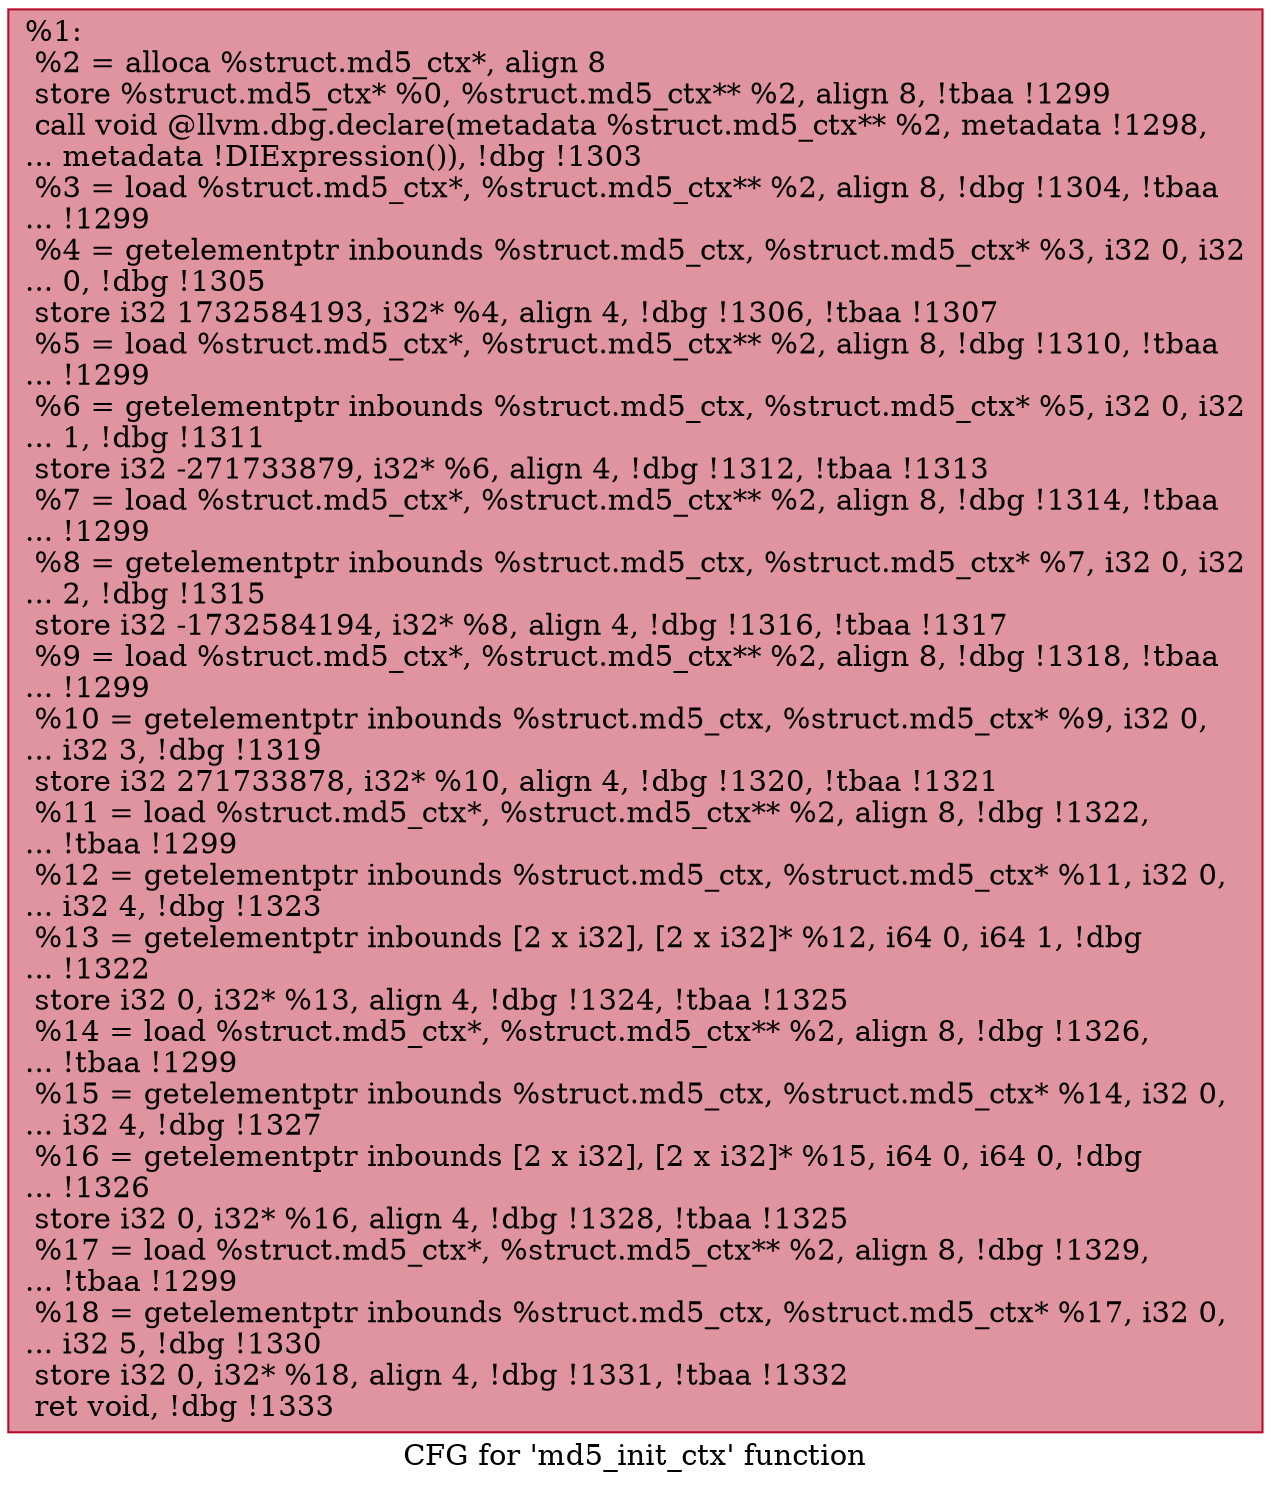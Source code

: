 digraph "CFG for 'md5_init_ctx' function" {
	label="CFG for 'md5_init_ctx' function";

	Node0x2041c20 [shape=record,color="#b70d28ff", style=filled, fillcolor="#b70d2870",label="{%1:\l  %2 = alloca %struct.md5_ctx*, align 8\l  store %struct.md5_ctx* %0, %struct.md5_ctx** %2, align 8, !tbaa !1299\l  call void @llvm.dbg.declare(metadata %struct.md5_ctx** %2, metadata !1298,\l... metadata !DIExpression()), !dbg !1303\l  %3 = load %struct.md5_ctx*, %struct.md5_ctx** %2, align 8, !dbg !1304, !tbaa\l... !1299\l  %4 = getelementptr inbounds %struct.md5_ctx, %struct.md5_ctx* %3, i32 0, i32\l... 0, !dbg !1305\l  store i32 1732584193, i32* %4, align 4, !dbg !1306, !tbaa !1307\l  %5 = load %struct.md5_ctx*, %struct.md5_ctx** %2, align 8, !dbg !1310, !tbaa\l... !1299\l  %6 = getelementptr inbounds %struct.md5_ctx, %struct.md5_ctx* %5, i32 0, i32\l... 1, !dbg !1311\l  store i32 -271733879, i32* %6, align 4, !dbg !1312, !tbaa !1313\l  %7 = load %struct.md5_ctx*, %struct.md5_ctx** %2, align 8, !dbg !1314, !tbaa\l... !1299\l  %8 = getelementptr inbounds %struct.md5_ctx, %struct.md5_ctx* %7, i32 0, i32\l... 2, !dbg !1315\l  store i32 -1732584194, i32* %8, align 4, !dbg !1316, !tbaa !1317\l  %9 = load %struct.md5_ctx*, %struct.md5_ctx** %2, align 8, !dbg !1318, !tbaa\l... !1299\l  %10 = getelementptr inbounds %struct.md5_ctx, %struct.md5_ctx* %9, i32 0,\l... i32 3, !dbg !1319\l  store i32 271733878, i32* %10, align 4, !dbg !1320, !tbaa !1321\l  %11 = load %struct.md5_ctx*, %struct.md5_ctx** %2, align 8, !dbg !1322,\l... !tbaa !1299\l  %12 = getelementptr inbounds %struct.md5_ctx, %struct.md5_ctx* %11, i32 0,\l... i32 4, !dbg !1323\l  %13 = getelementptr inbounds [2 x i32], [2 x i32]* %12, i64 0, i64 1, !dbg\l... !1322\l  store i32 0, i32* %13, align 4, !dbg !1324, !tbaa !1325\l  %14 = load %struct.md5_ctx*, %struct.md5_ctx** %2, align 8, !dbg !1326,\l... !tbaa !1299\l  %15 = getelementptr inbounds %struct.md5_ctx, %struct.md5_ctx* %14, i32 0,\l... i32 4, !dbg !1327\l  %16 = getelementptr inbounds [2 x i32], [2 x i32]* %15, i64 0, i64 0, !dbg\l... !1326\l  store i32 0, i32* %16, align 4, !dbg !1328, !tbaa !1325\l  %17 = load %struct.md5_ctx*, %struct.md5_ctx** %2, align 8, !dbg !1329,\l... !tbaa !1299\l  %18 = getelementptr inbounds %struct.md5_ctx, %struct.md5_ctx* %17, i32 0,\l... i32 5, !dbg !1330\l  store i32 0, i32* %18, align 4, !dbg !1331, !tbaa !1332\l  ret void, !dbg !1333\l}"];
}
